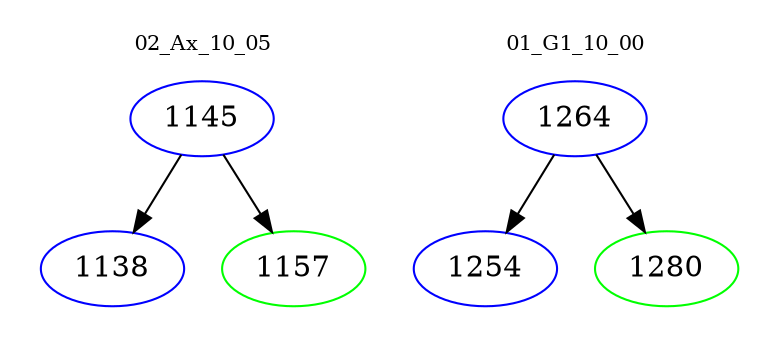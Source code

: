 digraph{
subgraph cluster_0 {
color = white
label = "02_Ax_10_05";
fontsize=10;
T0_1145 [label="1145", color="blue"]
T0_1145 -> T0_1138 [color="black"]
T0_1138 [label="1138", color="blue"]
T0_1145 -> T0_1157 [color="black"]
T0_1157 [label="1157", color="green"]
}
subgraph cluster_1 {
color = white
label = "01_G1_10_00";
fontsize=10;
T1_1264 [label="1264", color="blue"]
T1_1264 -> T1_1254 [color="black"]
T1_1254 [label="1254", color="blue"]
T1_1264 -> T1_1280 [color="black"]
T1_1280 [label="1280", color="green"]
}
}
